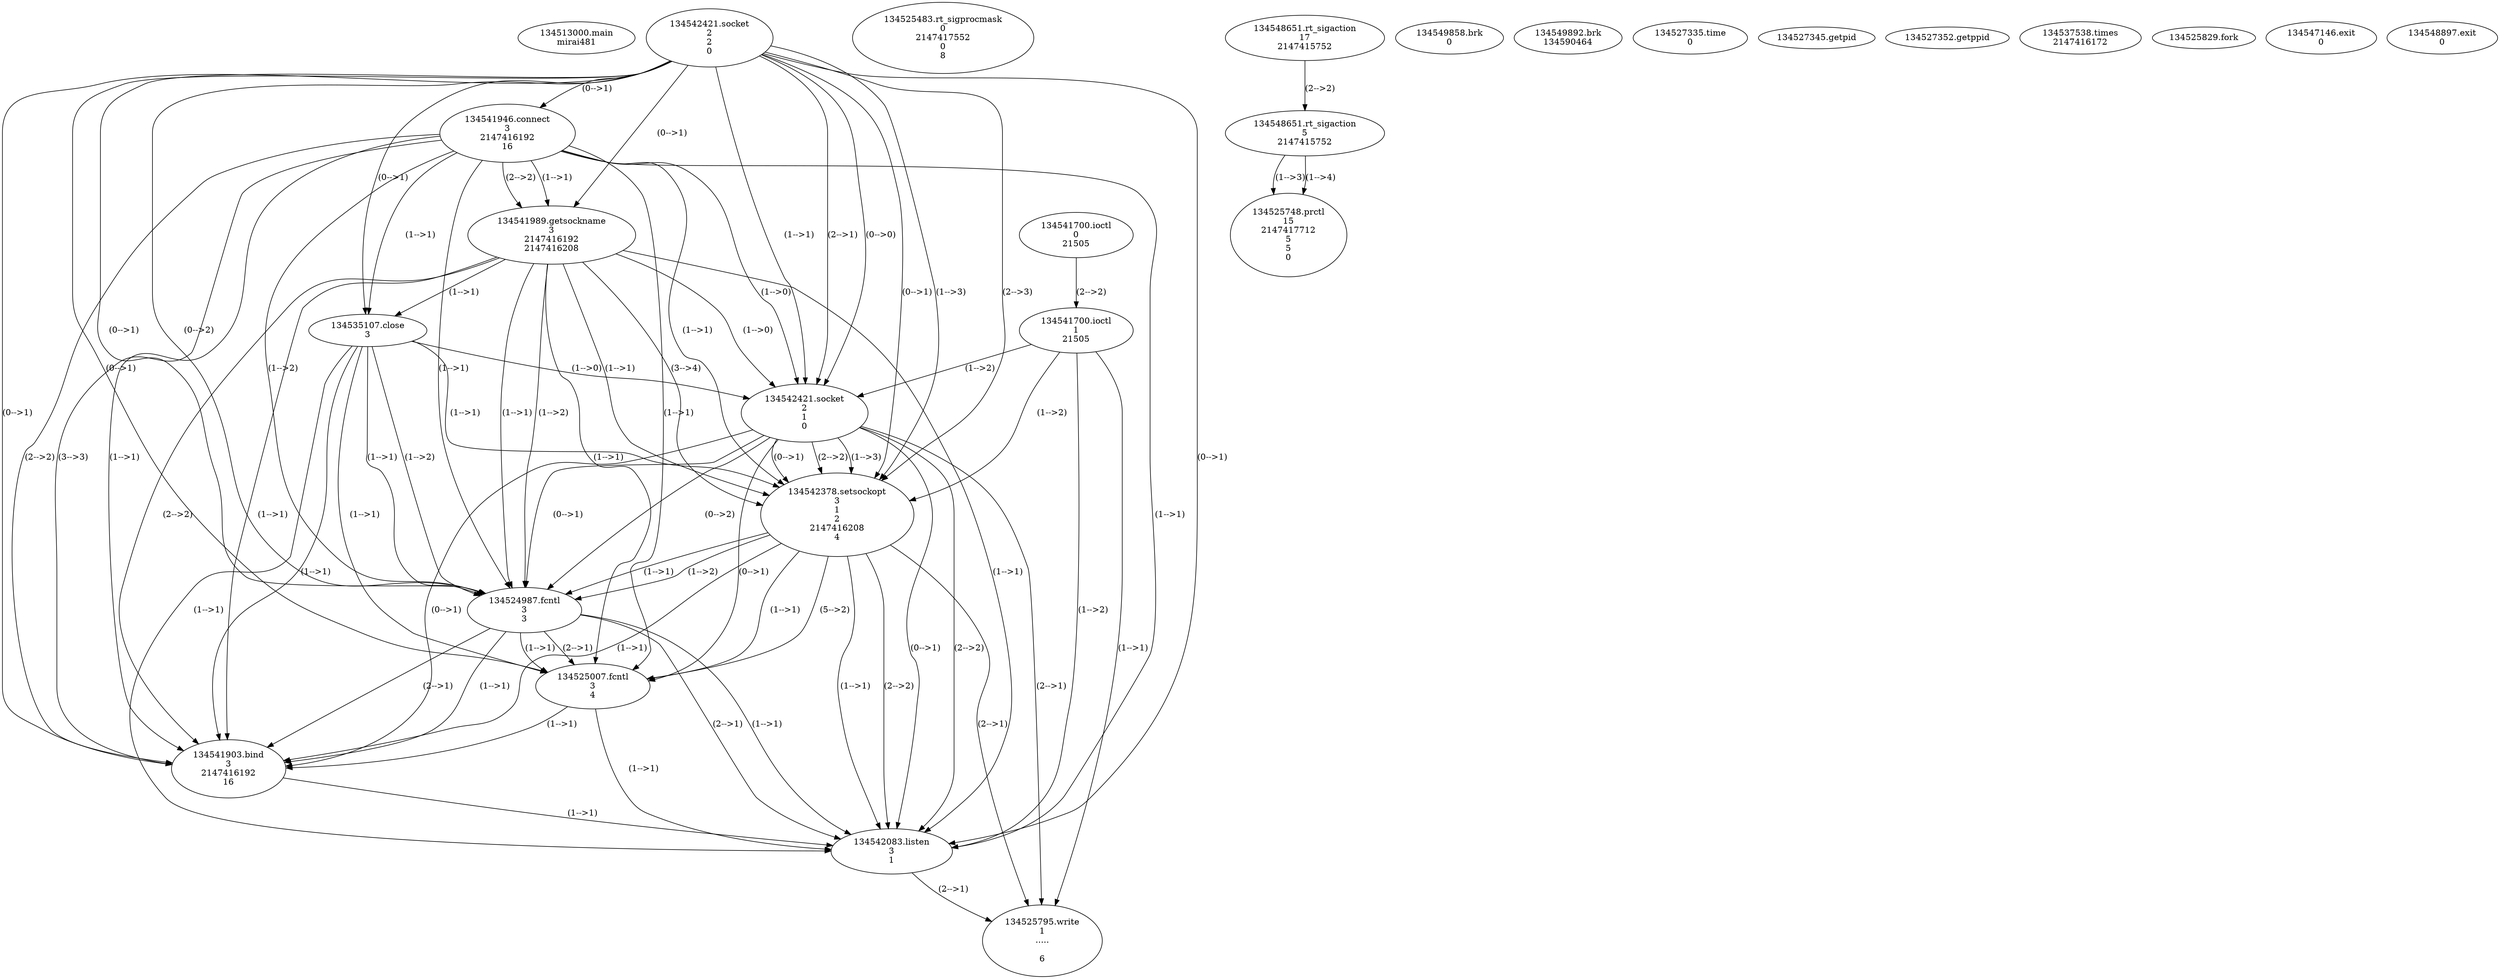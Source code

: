 // Global SCDG with merge call
digraph {
	0 [label="134513000.main
mirai481"]
	1 [label="134541700.ioctl
0
21505
"]
	2 [label="134541700.ioctl
1
21505
"]
	1 -> 2 [label="(2-->2)"]
	3 [label="134525483.rt_sigprocmask
0
2147417552
0
8"]
	4 [label="134548651.rt_sigaction
17
2147415752"]
	5 [label="134548651.rt_sigaction
5
2147415752"]
	4 -> 5 [label="(2-->2)"]
	6 [label="134542421.socket
2
2
0"]
	7 [label="134541946.connect
3
2147416192
16"]
	6 -> 7 [label="(0-->1)"]
	8 [label="134541989.getsockname
3
2147416192
2147416208"]
	6 -> 8 [label="(0-->1)"]
	7 -> 8 [label="(1-->1)"]
	7 -> 8 [label="(2-->2)"]
	9 [label="134535107.close
3"]
	6 -> 9 [label="(0-->1)"]
	7 -> 9 [label="(1-->1)"]
	8 -> 9 [label="(1-->1)"]
	10 [label="134549858.brk
0"]
	11 [label="134549892.brk
134590464"]
	12 [label="134542421.socket
2
1
0"]
	6 -> 12 [label="(1-->1)"]
	6 -> 12 [label="(2-->1)"]
	2 -> 12 [label="(1-->2)"]
	6 -> 12 [label="(0-->0)"]
	7 -> 12 [label="(1-->0)"]
	8 -> 12 [label="(1-->0)"]
	9 -> 12 [label="(1-->0)"]
	13 [label="134542378.setsockopt
3
1
2
2147416208
4"]
	6 -> 13 [label="(0-->1)"]
	7 -> 13 [label="(1-->1)"]
	8 -> 13 [label="(1-->1)"]
	9 -> 13 [label="(1-->1)"]
	12 -> 13 [label="(0-->1)"]
	2 -> 13 [label="(1-->2)"]
	12 -> 13 [label="(2-->2)"]
	6 -> 13 [label="(1-->3)"]
	6 -> 13 [label="(2-->3)"]
	12 -> 13 [label="(1-->3)"]
	8 -> 13 [label="(3-->4)"]
	14 [label="134524987.fcntl
3
3"]
	6 -> 14 [label="(0-->1)"]
	7 -> 14 [label="(1-->1)"]
	8 -> 14 [label="(1-->1)"]
	9 -> 14 [label="(1-->1)"]
	12 -> 14 [label="(0-->1)"]
	13 -> 14 [label="(1-->1)"]
	6 -> 14 [label="(0-->2)"]
	7 -> 14 [label="(1-->2)"]
	8 -> 14 [label="(1-->2)"]
	9 -> 14 [label="(1-->2)"]
	12 -> 14 [label="(0-->2)"]
	13 -> 14 [label="(1-->2)"]
	15 [label="134525007.fcntl
3
4"]
	6 -> 15 [label="(0-->1)"]
	7 -> 15 [label="(1-->1)"]
	8 -> 15 [label="(1-->1)"]
	9 -> 15 [label="(1-->1)"]
	12 -> 15 [label="(0-->1)"]
	13 -> 15 [label="(1-->1)"]
	14 -> 15 [label="(1-->1)"]
	14 -> 15 [label="(2-->1)"]
	13 -> 15 [label="(5-->2)"]
	16 [label="134541903.bind
3
2147416192
16"]
	6 -> 16 [label="(0-->1)"]
	7 -> 16 [label="(1-->1)"]
	8 -> 16 [label="(1-->1)"]
	9 -> 16 [label="(1-->1)"]
	12 -> 16 [label="(0-->1)"]
	13 -> 16 [label="(1-->1)"]
	14 -> 16 [label="(1-->1)"]
	14 -> 16 [label="(2-->1)"]
	15 -> 16 [label="(1-->1)"]
	7 -> 16 [label="(2-->2)"]
	8 -> 16 [label="(2-->2)"]
	7 -> 16 [label="(3-->3)"]
	17 [label="134542083.listen
3
1"]
	6 -> 17 [label="(0-->1)"]
	7 -> 17 [label="(1-->1)"]
	8 -> 17 [label="(1-->1)"]
	9 -> 17 [label="(1-->1)"]
	12 -> 17 [label="(0-->1)"]
	13 -> 17 [label="(1-->1)"]
	14 -> 17 [label="(1-->1)"]
	14 -> 17 [label="(2-->1)"]
	15 -> 17 [label="(1-->1)"]
	16 -> 17 [label="(1-->1)"]
	2 -> 17 [label="(1-->2)"]
	12 -> 17 [label="(2-->2)"]
	13 -> 17 [label="(2-->2)"]
	18 [label="134527335.time
0"]
	19 [label="134527345.getpid
"]
	20 [label="134527352.getppid
"]
	21 [label="134537538.times
2147416172"]
	22 [label="134525748.prctl
15
2147417712
5
5
0"]
	5 -> 22 [label="(1-->3)"]
	5 -> 22 [label="(1-->4)"]
	23 [label="134525795.write
1
.....

6"]
	2 -> 23 [label="(1-->1)"]
	12 -> 23 [label="(2-->1)"]
	13 -> 23 [label="(2-->1)"]
	17 -> 23 [label="(2-->1)"]
	24 [label="134525829.fork
"]
	25 [label="134547146.exit
0"]
	26 [label="134548897.exit
0"]
}
